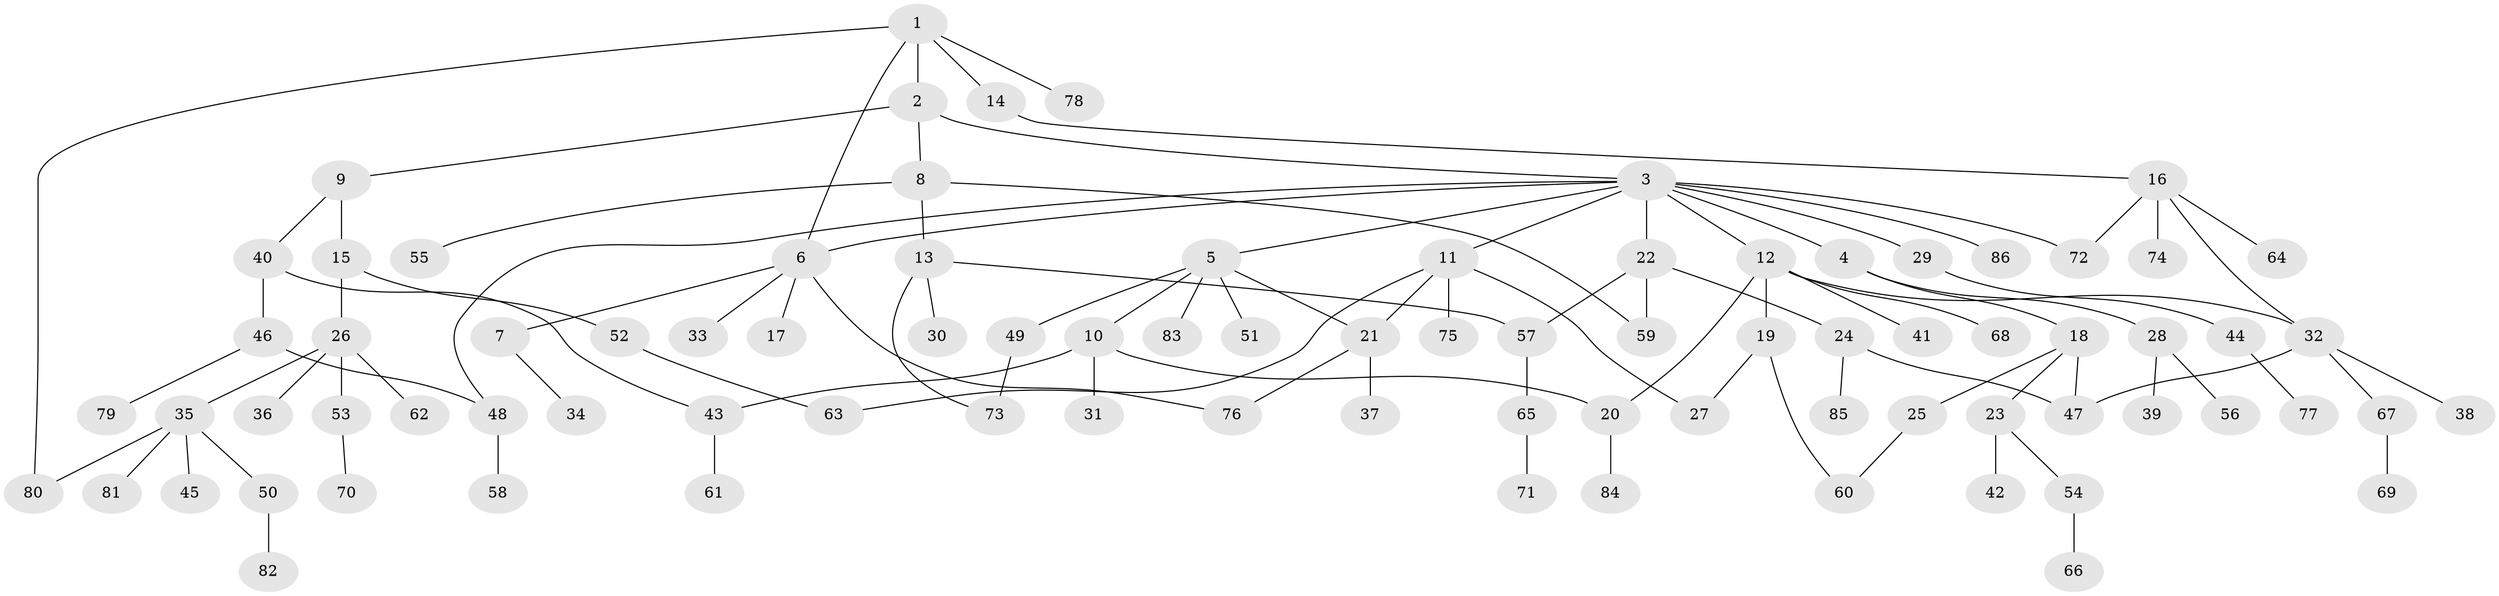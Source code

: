 // Generated by graph-tools (version 1.1) at 2025/13/03/09/25 04:13:24]
// undirected, 86 vertices, 102 edges
graph export_dot {
graph [start="1"]
  node [color=gray90,style=filled];
  1;
  2;
  3;
  4;
  5;
  6;
  7;
  8;
  9;
  10;
  11;
  12;
  13;
  14;
  15;
  16;
  17;
  18;
  19;
  20;
  21;
  22;
  23;
  24;
  25;
  26;
  27;
  28;
  29;
  30;
  31;
  32;
  33;
  34;
  35;
  36;
  37;
  38;
  39;
  40;
  41;
  42;
  43;
  44;
  45;
  46;
  47;
  48;
  49;
  50;
  51;
  52;
  53;
  54;
  55;
  56;
  57;
  58;
  59;
  60;
  61;
  62;
  63;
  64;
  65;
  66;
  67;
  68;
  69;
  70;
  71;
  72;
  73;
  74;
  75;
  76;
  77;
  78;
  79;
  80;
  81;
  82;
  83;
  84;
  85;
  86;
  1 -- 2;
  1 -- 6;
  1 -- 14;
  1 -- 78;
  1 -- 80;
  2 -- 3;
  2 -- 8;
  2 -- 9;
  3 -- 4;
  3 -- 5;
  3 -- 11;
  3 -- 12;
  3 -- 22;
  3 -- 29;
  3 -- 86;
  3 -- 72;
  3 -- 6;
  3 -- 48;
  4 -- 18;
  4 -- 28;
  5 -- 10;
  5 -- 49;
  5 -- 51;
  5 -- 83;
  5 -- 21;
  6 -- 7;
  6 -- 17;
  6 -- 33;
  6 -- 76;
  7 -- 34;
  8 -- 13;
  8 -- 55;
  8 -- 59;
  9 -- 15;
  9 -- 40;
  10 -- 20;
  10 -- 31;
  10 -- 43;
  11 -- 21;
  11 -- 75;
  11 -- 63;
  11 -- 27;
  12 -- 19;
  12 -- 32;
  12 -- 41;
  12 -- 68;
  12 -- 20;
  13 -- 30;
  13 -- 73;
  13 -- 57;
  14 -- 16;
  15 -- 26;
  15 -- 52;
  16 -- 64;
  16 -- 72;
  16 -- 74;
  16 -- 32;
  18 -- 23;
  18 -- 25;
  18 -- 47;
  19 -- 27;
  19 -- 60;
  20 -- 84;
  21 -- 37;
  21 -- 76;
  22 -- 24;
  22 -- 57;
  22 -- 59;
  23 -- 42;
  23 -- 54;
  24 -- 85;
  24 -- 47;
  25 -- 60;
  26 -- 35;
  26 -- 36;
  26 -- 53;
  26 -- 62;
  28 -- 39;
  28 -- 56;
  29 -- 44;
  32 -- 38;
  32 -- 67;
  32 -- 47;
  35 -- 45;
  35 -- 50;
  35 -- 81;
  35 -- 80;
  40 -- 46;
  40 -- 43;
  43 -- 61;
  44 -- 77;
  46 -- 48;
  46 -- 79;
  48 -- 58;
  49 -- 73;
  50 -- 82;
  52 -- 63;
  53 -- 70;
  54 -- 66;
  57 -- 65;
  65 -- 71;
  67 -- 69;
}
